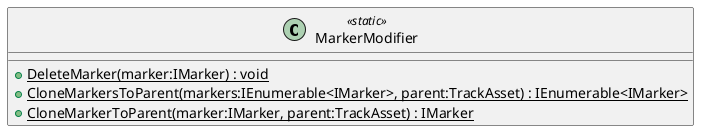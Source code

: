 @startuml
class MarkerModifier <<static>> {
    + {static} DeleteMarker(marker:IMarker) : void
    + {static} CloneMarkersToParent(markers:IEnumerable<IMarker>, parent:TrackAsset) : IEnumerable<IMarker>
    + {static} CloneMarkerToParent(marker:IMarker, parent:TrackAsset) : IMarker
}
@enduml

